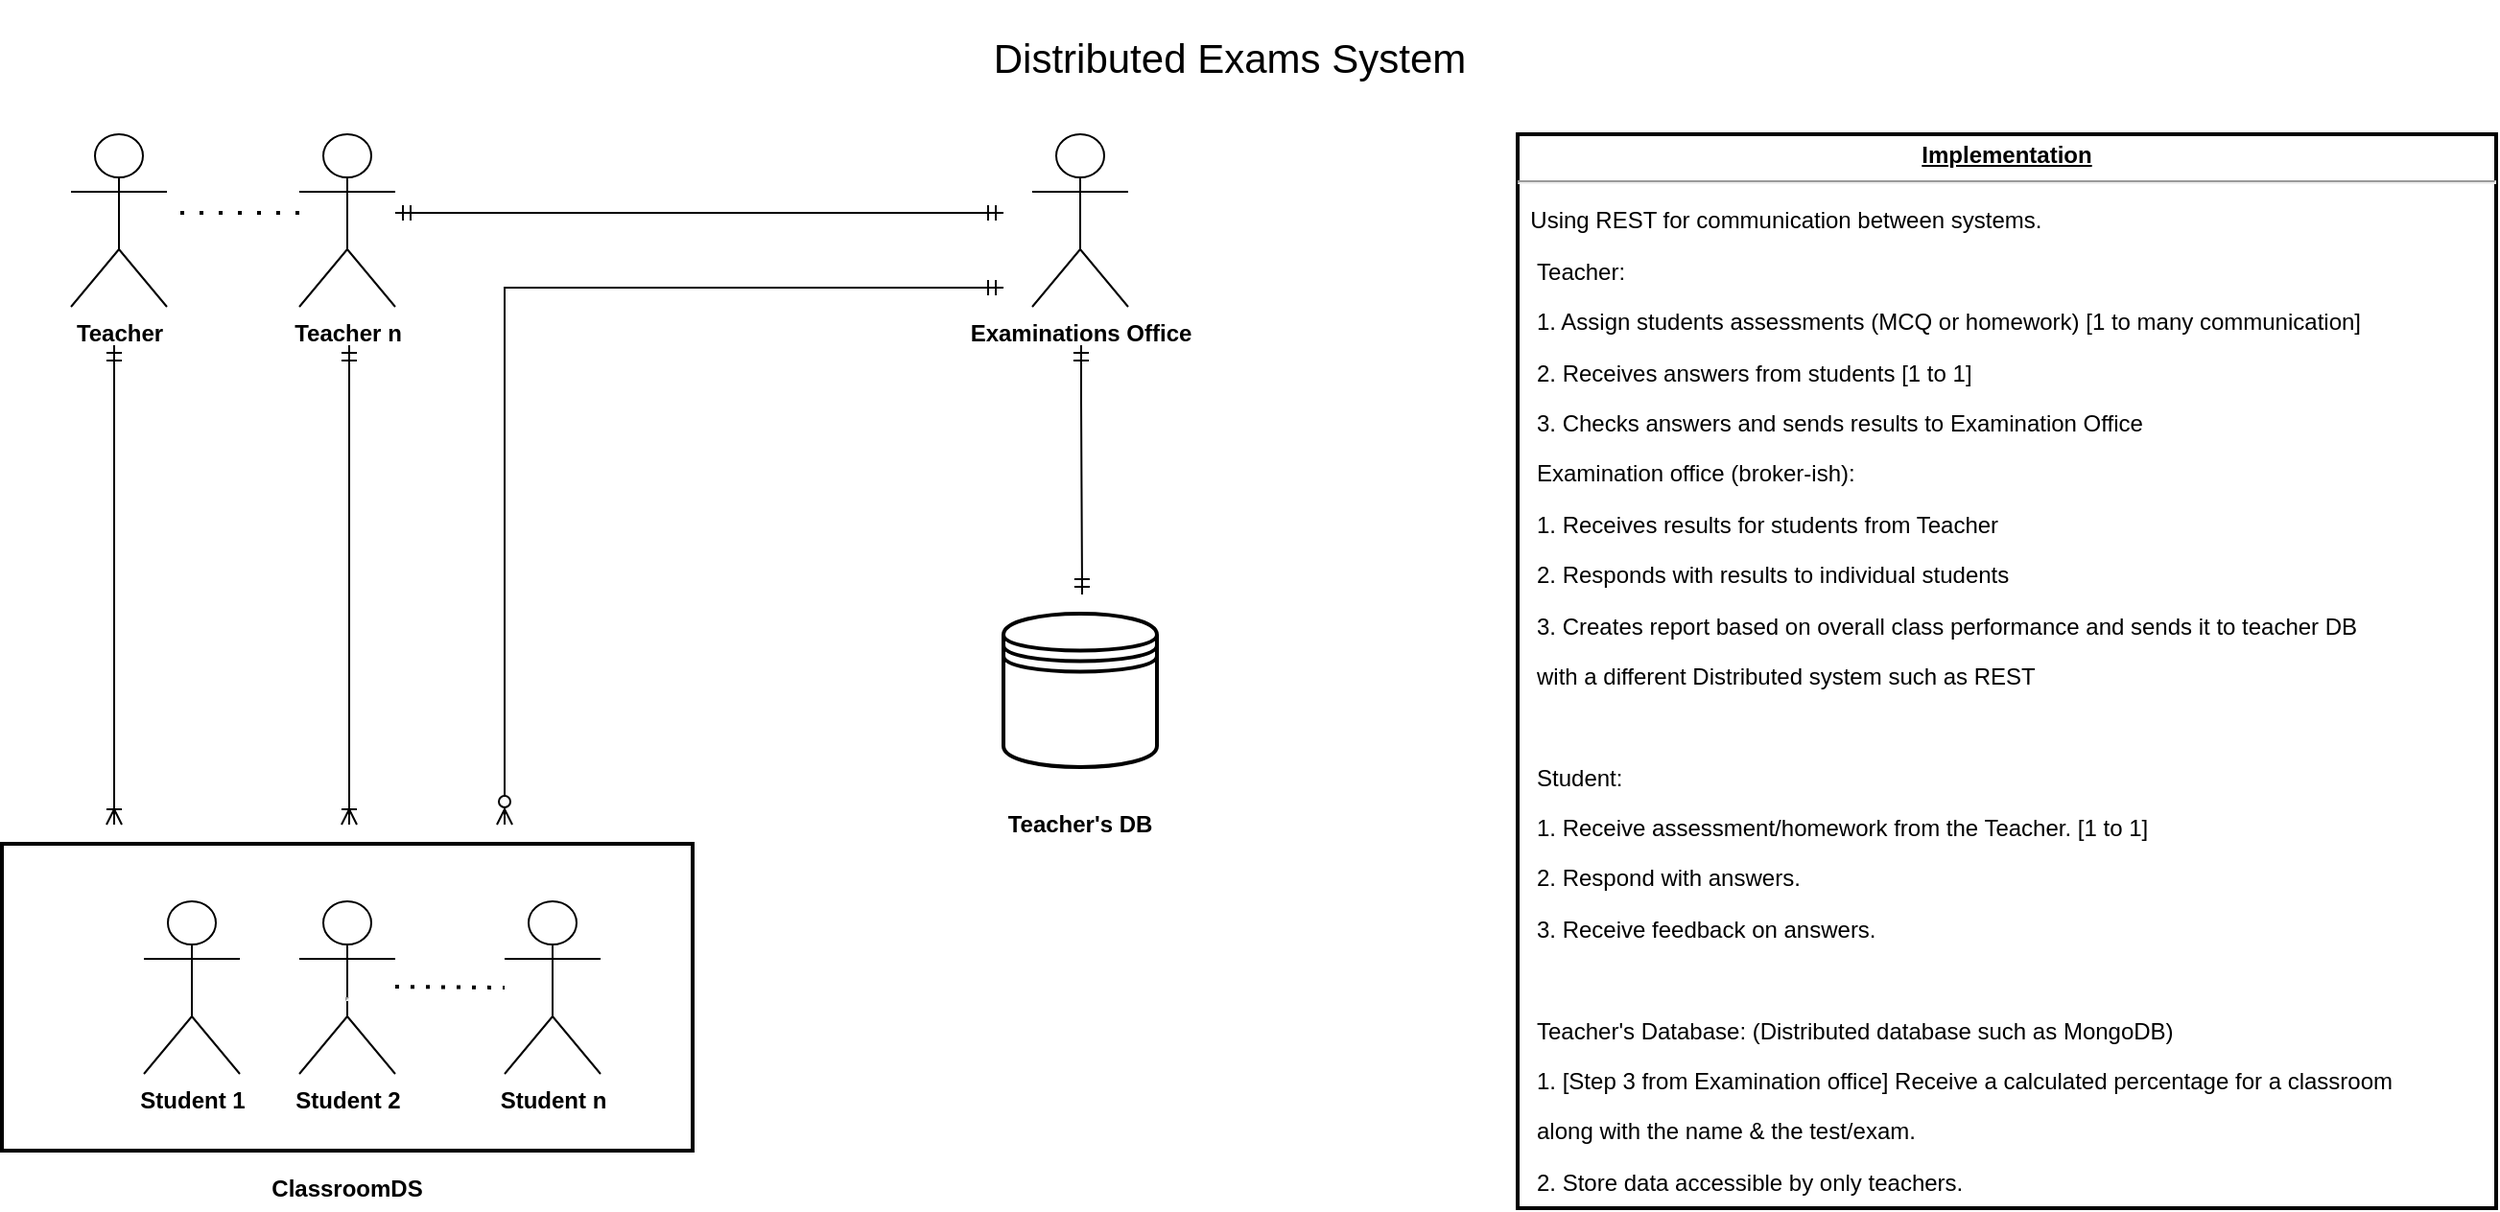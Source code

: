 <mxfile version="14.0.1" type="gitlab">
  <diagram id="_WPsyK5Dwv-tyZe26iSh" name="Page-1">
    <mxGraphModel dx="1613" dy="768" grid="1" gridSize="10" guides="1" tooltips="1" connect="1" arrows="1" fold="1" page="1" pageScale="1" pageWidth="1400" pageHeight="850" math="0" shadow="0">
      <root>
        <mxCell id="0" />
        <mxCell id="1" parent="0" />
        <mxCell id="WRqCSHt42sTeGtYuyETY-13" style="edgeStyle=orthogonalEdgeStyle;rounded=0;orthogonalLoop=1;jettySize=auto;html=1;endArrow=ERoneToMany;endFill=0;startArrow=ERmandOne;startFill=0;" parent="1" edge="1">
          <mxGeometry relative="1" as="geometry">
            <mxPoint x="241" y="440" as="targetPoint" />
            <mxPoint x="241" y="190" as="sourcePoint" />
          </mxGeometry>
        </mxCell>
        <mxCell id="WRqCSHt42sTeGtYuyETY-18" style="edgeStyle=orthogonalEdgeStyle;rounded=0;orthogonalLoop=1;jettySize=auto;html=1;startArrow=ERmandOne;startFill=0;endArrow=ERmandOne;endFill=0;" parent="1" edge="1">
          <mxGeometry relative="1" as="geometry">
            <mxPoint x="582" y="121" as="targetPoint" />
            <mxPoint x="265" y="121" as="sourcePoint" />
          </mxGeometry>
        </mxCell>
        <mxCell id="tpdR13YcAsGeQyIv9L3X-2" value="" style="edgeStyle=orthogonalEdgeStyle;rounded=0;orthogonalLoop=1;jettySize=auto;html=1;dashed=1;endArrow=none;endFill=0;dashPattern=1 4;strokeWidth=2;" parent="1" edge="1">
          <mxGeometry relative="1" as="geometry">
            <mxPoint x="215" y="121" as="sourcePoint" />
            <mxPoint x="146" y="121" as="targetPoint" />
          </mxGeometry>
        </mxCell>
        <mxCell id="WRqCSHt42sTeGtYuyETY-1" value="&lt;b&gt;Teacher n&lt;/b&gt;" style="shape=umlActor;verticalLabelPosition=bottom;verticalAlign=top;html=1;outlineConnect=0;" parent="1" vertex="1">
          <mxGeometry x="215" y="80" width="50" height="90" as="geometry" />
        </mxCell>
        <mxCell id="WRqCSHt42sTeGtYuyETY-6" value="&lt;b&gt;Student 1&lt;/b&gt;" style="shape=umlActor;verticalLabelPosition=bottom;verticalAlign=top;html=1;outlineConnect=0;" parent="1" vertex="1">
          <mxGeometry x="134" y="480" width="50" height="90" as="geometry" />
        </mxCell>
        <mxCell id="WRqCSHt42sTeGtYuyETY-7" value="&lt;b&gt;Student 2&lt;/b&gt;" style="shape=umlActor;verticalLabelPosition=bottom;verticalAlign=top;html=1;outlineConnect=0;" parent="1" vertex="1">
          <mxGeometry x="215" y="480" width="50" height="90" as="geometry" />
        </mxCell>
        <mxCell id="WRqCSHt42sTeGtYuyETY-8" value="&lt;b&gt;Student n&lt;/b&gt;" style="shape=umlActor;verticalLabelPosition=bottom;verticalAlign=top;html=1;outlineConnect=0;" parent="1" vertex="1">
          <mxGeometry x="322" y="480" width="50" height="90" as="geometry" />
        </mxCell>
        <mxCell id="WRqCSHt42sTeGtYuyETY-9" value="" style="endArrow=none;dashed=1;html=1;dashPattern=1 3;strokeWidth=2;" parent="1" edge="1">
          <mxGeometry width="50" height="50" relative="1" as="geometry">
            <mxPoint x="265" y="524.5" as="sourcePoint" />
            <mxPoint x="322" y="525" as="targetPoint" />
          </mxGeometry>
        </mxCell>
        <mxCell id="WRqCSHt42sTeGtYuyETY-11" value="&lt;hr&gt;" style="rounded=0;whiteSpace=wrap;html=1;fillColor=none;strokeWidth=2;" parent="1" vertex="1">
          <mxGeometry x="60" y="450" width="360" height="160" as="geometry" />
        </mxCell>
        <mxCell id="WRqCSHt42sTeGtYuyETY-14" value="&lt;b&gt;ClassroomDS&lt;/b&gt;" style="text;html=1;strokeColor=none;fillColor=none;align=center;verticalAlign=middle;whiteSpace=wrap;rounded=0;" parent="1" vertex="1">
          <mxGeometry x="220" y="620" width="40" height="20" as="geometry" />
        </mxCell>
        <mxCell id="WRqCSHt42sTeGtYuyETY-15" value="" style="shape=datastore;whiteSpace=wrap;html=1;strokeColor=#000000;strokeWidth=2;fillColor=none;" parent="1" vertex="1">
          <mxGeometry x="582" y="330" width="80" height="80" as="geometry" />
        </mxCell>
        <mxCell id="WRqCSHt42sTeGtYuyETY-19" style="edgeStyle=orthogonalEdgeStyle;rounded=0;orthogonalLoop=1;jettySize=auto;html=1;startArrow=ERmandOne;startFill=0;endArrow=ERzeroToMany;endFill=1;" parent="1" edge="1">
          <mxGeometry relative="1" as="geometry">
            <mxPoint x="322" y="440" as="targetPoint" />
            <mxPoint x="582" y="160" as="sourcePoint" />
            <Array as="points">
              <mxPoint x="582" y="160" />
              <mxPoint x="322" y="160" />
            </Array>
          </mxGeometry>
        </mxCell>
        <mxCell id="WRqCSHt42sTeGtYuyETY-20" style="edgeStyle=orthogonalEdgeStyle;rounded=0;orthogonalLoop=1;jettySize=auto;html=1;startArrow=ERmandOne;startFill=0;endArrow=ERmandOne;endFill=0;" parent="1" edge="1">
          <mxGeometry relative="1" as="geometry">
            <mxPoint x="623" y="320" as="targetPoint" />
            <mxPoint x="622.5" y="190" as="sourcePoint" />
            <Array as="points">
              <mxPoint x="623" y="220" />
              <mxPoint x="623" y="220" />
            </Array>
          </mxGeometry>
        </mxCell>
        <mxCell id="WRqCSHt42sTeGtYuyETY-17" value="&lt;b&gt;Examinations Office&lt;/b&gt;" style="shape=umlActor;verticalLabelPosition=bottom;verticalAlign=top;html=1;outlineConnect=0;" parent="1" vertex="1">
          <mxGeometry x="597" y="80" width="50" height="90" as="geometry" />
        </mxCell>
        <mxCell id="WRqCSHt42sTeGtYuyETY-21" value="&lt;b&gt;Teacher&#39;s DB&lt;/b&gt;" style="text;html=1;strokeColor=none;fillColor=none;align=center;verticalAlign=middle;whiteSpace=wrap;rounded=0;" parent="1" vertex="1">
          <mxGeometry x="582" y="430" width="80" height="20" as="geometry" />
        </mxCell>
        <mxCell id="WRqCSHt42sTeGtYuyETY-23" value="Distributed Exams System" style="text;html=1;strokeColor=none;fillColor=none;align=center;verticalAlign=middle;whiteSpace=wrap;rounded=0;fontSize=21;" parent="1" vertex="1">
          <mxGeometry x="535" y="10" width="330" height="60" as="geometry" />
        </mxCell>
        <mxCell id="WRqCSHt42sTeGtYuyETY-24" value="&lt;p style=&quot;margin: 0px ; margin-top: 4px ; text-align: center ; text-decoration: underline&quot;&gt;&lt;b&gt;Implementation&lt;/b&gt;&lt;/p&gt;&lt;hr&gt;&lt;p dir=&quot;auto&quot;&gt;&lt;/p&gt;&lt;span style=&quot;font-size: 12px&quot;&gt;&amp;nbsp; Using REST for communication between systems.&lt;/span&gt;&lt;p dir=&quot;auto&quot;&gt;&amp;nbsp; &amp;nbsp;&lt;span style=&quot;font-size: 12px&quot;&gt;Teacher:&amp;nbsp;&lt;/span&gt;&lt;/p&gt;&lt;p dir=&quot;auto&quot;&gt;&lt;span style=&quot;font-size: 12px&quot;&gt;&amp;nbsp; &amp;nbsp;1. Assign students assessments (MCQ or homework) [1 to many communication]&lt;/span&gt;&lt;/p&gt;&lt;p dir=&quot;auto&quot;&gt;&lt;span&gt;&amp;nbsp; &amp;nbsp;2. Receives answers from students [1 to 1]&lt;/span&gt;&lt;/p&gt;&lt;p dir=&quot;auto&quot;&gt;&lt;span style=&quot;font-size: 12px&quot;&gt;&amp;nbsp; &amp;nbsp;3. Checks answers and sends results to Examination Office&lt;/span&gt;&lt;/p&gt;&lt;p dir=&quot;auto&quot;&gt;&lt;span style=&quot;font-size: 12px&quot;&gt;&amp;nbsp; &amp;nbsp;Examination office (broker-ish):&lt;/span&gt;&lt;/p&gt;&lt;p dir=&quot;auto&quot;&gt;&lt;span style=&quot;font-size: 12px&quot;&gt;&amp;nbsp; &amp;nbsp;1. Receives results for students from Teacher&lt;/span&gt;&lt;/p&gt;&lt;p dir=&quot;auto&quot;&gt;&lt;span style=&quot;font-size: 12px&quot;&gt;&amp;nbsp; &amp;nbsp;2. Responds with results to individual students&lt;/span&gt;&lt;/p&gt;&lt;p dir=&quot;auto&quot;&gt;&lt;span style=&quot;font-size: 12px&quot;&gt;&amp;nbsp; &amp;nbsp;3. Creates report based on overall class performance and sends it to teacher DB&amp;nbsp;&lt;/span&gt;&lt;/p&gt;&lt;p dir=&quot;auto&quot;&gt;&lt;span style=&quot;font-size: 12px&quot;&gt;&amp;nbsp; &amp;nbsp;with a different Distributed system such as REST&lt;/span&gt;&lt;/p&gt;&lt;p dir=&quot;auto&quot;&gt;&lt;span&gt;&lt;br&gt;&lt;/span&gt;&lt;/p&gt;&lt;p dir=&quot;auto&quot;&gt;&lt;span&gt;&amp;nbsp; &amp;nbsp;Student:&lt;/span&gt;&lt;br&gt;&lt;/p&gt;&lt;p dir=&quot;auto&quot;&gt;&lt;span style=&quot;font-size: 12px&quot;&gt;&amp;nbsp; &amp;nbsp;1. Receive assessment/homework from the Teacher. [1 to 1]&lt;/span&gt;&lt;/p&gt;&lt;p dir=&quot;auto&quot;&gt;&lt;span style=&quot;font-size: 12px&quot;&gt;&amp;nbsp; &amp;nbsp;2. Respond with answers.&lt;/span&gt;&lt;/p&gt;&lt;p dir=&quot;auto&quot;&gt;&lt;span style=&quot;font-size: 12px&quot;&gt;&amp;nbsp; &amp;nbsp;3. Receive feedback on answers.&lt;/span&gt;&lt;/p&gt;&lt;p dir=&quot;auto&quot;&gt;&lt;span&gt;&lt;br&gt;&lt;/span&gt;&lt;/p&gt;&lt;p dir=&quot;auto&quot;&gt;&lt;span&gt;&amp;nbsp; &amp;nbsp;Teacher&#39;s Database: (Distributed database such as MongoDB)&lt;/span&gt;&lt;br&gt;&lt;/p&gt;&lt;p dir=&quot;auto&quot;&gt;&lt;span style=&quot;font-size: 12px&quot;&gt;&amp;nbsp; &amp;nbsp;1. [Step 3 from Examination office] Receive a calculated percentage for a classroom&amp;nbsp;&lt;/span&gt;&lt;/p&gt;&lt;p dir=&quot;auto&quot;&gt;&lt;span style=&quot;font-size: 12px&quot;&gt;&amp;nbsp; &amp;nbsp;along with the name &amp;amp; the test/exam.&lt;/span&gt;&lt;/p&gt;&lt;p dir=&quot;auto&quot;&gt;&lt;span style=&quot;font-size: 12px&quot;&gt;&amp;nbsp; &amp;nbsp;2. Store data accessible by only teachers.&lt;/span&gt;&lt;/p&gt;" style="verticalAlign=middle;align=left;overflow=fill;fontSize=12;fontFamily=Helvetica;html=1;strokeColor=#000000;strokeWidth=2;spacing=2;" parent="1" vertex="1">
          <mxGeometry x="850" y="80" width="510" height="560" as="geometry" />
        </mxCell>
        <mxCell id="tpdR13YcAsGeQyIv9L3X-1" value="&lt;b&gt;Teacher&lt;/b&gt;" style="shape=umlActor;verticalLabelPosition=bottom;verticalAlign=top;html=1;outlineConnect=0;" parent="1" vertex="1">
          <mxGeometry x="96" y="80" width="50" height="90" as="geometry" />
        </mxCell>
        <mxCell id="tpdR13YcAsGeQyIv9L3X-4" style="edgeStyle=orthogonalEdgeStyle;rounded=0;orthogonalLoop=1;jettySize=auto;html=1;endArrow=ERoneToMany;endFill=0;startArrow=ERmandOne;startFill=0;" parent="1" edge="1">
          <mxGeometry relative="1" as="geometry">
            <mxPoint x="118.5" y="440" as="targetPoint" />
            <mxPoint x="118.5" y="190" as="sourcePoint" />
          </mxGeometry>
        </mxCell>
      </root>
    </mxGraphModel>
  </diagram>
</mxfile>
